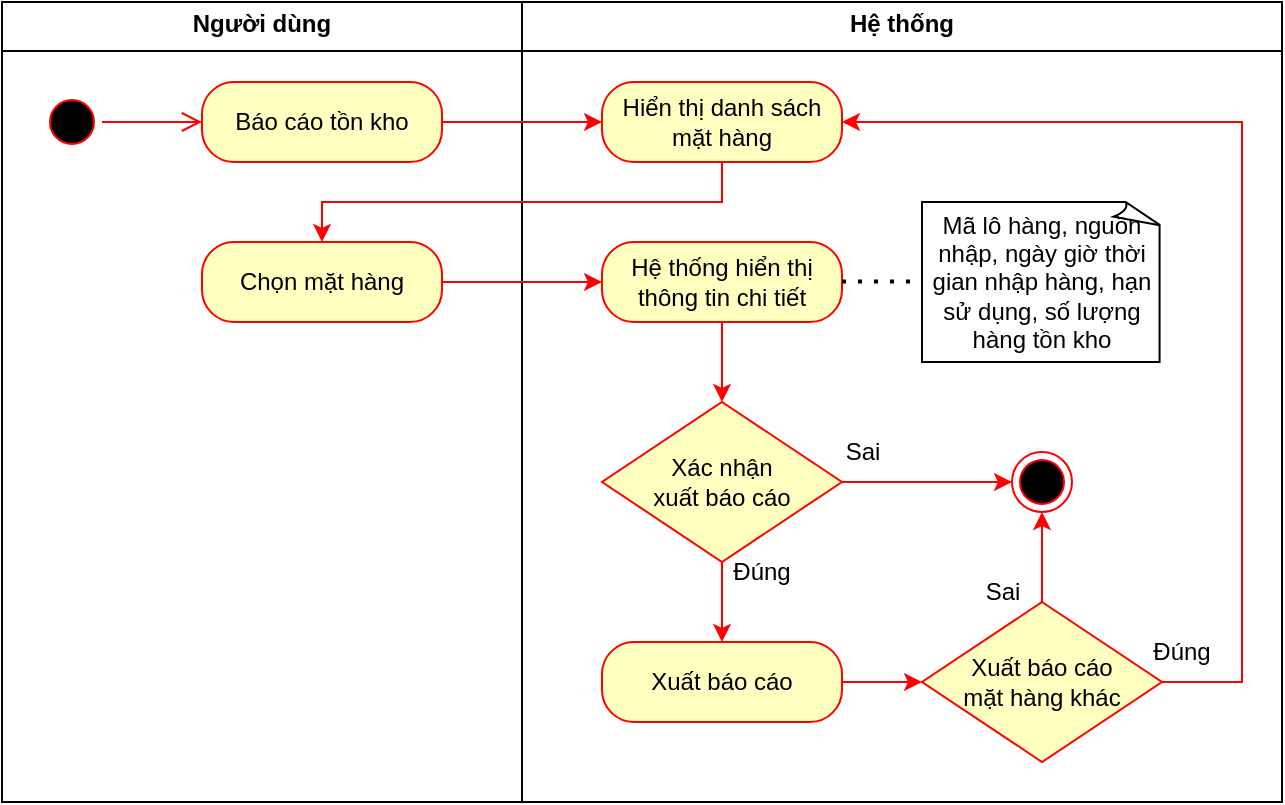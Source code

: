 <mxfile version="26.0.7">
  <diagram name="Page-1" id="pjLopgUQoMTeIaIfxZGK">
    <mxGraphModel dx="1027" dy="440" grid="1" gridSize="10" guides="1" tooltips="1" connect="1" arrows="1" fold="1" page="1" pageScale="1" pageWidth="850" pageHeight="1100" math="0" shadow="0">
      <root>
        <mxCell id="0" />
        <mxCell id="1" parent="0" />
        <mxCell id="1CP6ehA5ngC1CQktgnU9-61" value="&lt;p style=&quot;margin:0px;margin-top:4px;text-align:center;&quot;&gt;&lt;b&gt;Hệ thống&lt;/b&gt;&lt;/p&gt;&lt;hr size=&quot;1&quot; style=&quot;border-style:solid;&quot;&gt;&lt;div style=&quot;height:2px;&quot;&gt;&lt;/div&gt;" style="verticalAlign=top;align=left;overflow=fill;html=1;whiteSpace=wrap;" vertex="1" parent="1">
          <mxGeometry x="260" width="380" height="400" as="geometry" />
        </mxCell>
        <mxCell id="1CP6ehA5ngC1CQktgnU9-59" value="&lt;p style=&quot;margin:0px;margin-top:4px;text-align:center;&quot;&gt;&lt;b&gt;Người dùng&lt;/b&gt;&lt;/p&gt;&lt;hr size=&quot;1&quot; style=&quot;border-style:solid;&quot;&gt;&lt;div style=&quot;height:2px;&quot;&gt;&lt;/div&gt;" style="verticalAlign=top;align=left;overflow=fill;html=1;whiteSpace=wrap;" vertex="1" parent="1">
          <mxGeometry width="260" height="400" as="geometry" />
        </mxCell>
        <mxCell id="1CP6ehA5ngC1CQktgnU9-1" value="" style="ellipse;html=1;shape=startState;fillColor=#000000;strokeColor=#FF0000;" vertex="1" parent="1">
          <mxGeometry x="20" y="45" width="30" height="30" as="geometry" />
        </mxCell>
        <mxCell id="1CP6ehA5ngC1CQktgnU9-2" value="" style="edgeStyle=orthogonalEdgeStyle;html=1;verticalAlign=bottom;endArrow=open;endSize=8;strokeColor=#FF0000;rounded=0;entryX=0;entryY=0.5;entryDx=0;entryDy=0;" edge="1" source="1CP6ehA5ngC1CQktgnU9-1" parent="1" target="1CP6ehA5ngC1CQktgnU9-3">
          <mxGeometry relative="1" as="geometry">
            <mxPoint x="100" y="65" as="targetPoint" />
          </mxGeometry>
        </mxCell>
        <mxCell id="1CP6ehA5ngC1CQktgnU9-41" value="" style="edgeStyle=orthogonalEdgeStyle;rounded=0;orthogonalLoop=1;jettySize=auto;html=1;strokeColor=#FF0000;" edge="1" parent="1" source="1CP6ehA5ngC1CQktgnU9-3" target="1CP6ehA5ngC1CQktgnU9-4">
          <mxGeometry relative="1" as="geometry" />
        </mxCell>
        <mxCell id="1CP6ehA5ngC1CQktgnU9-3" value="Báo cáo tồn kho" style="rounded=1;whiteSpace=wrap;html=1;arcSize=40;fontColor=#000000;fillColor=#ffffc0;strokeColor=#FF0000;" vertex="1" parent="1">
          <mxGeometry x="100" y="40" width="120" height="40" as="geometry" />
        </mxCell>
        <mxCell id="1CP6ehA5ngC1CQktgnU9-19" style="edgeStyle=orthogonalEdgeStyle;rounded=0;orthogonalLoop=1;jettySize=auto;html=1;entryX=0.5;entryY=0;entryDx=0;entryDy=0;strokeColor=#FF0000;" edge="1" parent="1" source="1CP6ehA5ngC1CQktgnU9-4" target="1CP6ehA5ngC1CQktgnU9-5">
          <mxGeometry relative="1" as="geometry">
            <Array as="points">
              <mxPoint x="360" y="100" />
              <mxPoint x="160" y="100" />
            </Array>
          </mxGeometry>
        </mxCell>
        <mxCell id="1CP6ehA5ngC1CQktgnU9-4" value="Hiển thị danh sách mặt hàng" style="rounded=1;whiteSpace=wrap;html=1;arcSize=40;fontColor=#000000;fillColor=#ffffc0;strokeColor=#FF0000;" vertex="1" parent="1">
          <mxGeometry x="300" y="40" width="120" height="40" as="geometry" />
        </mxCell>
        <mxCell id="1CP6ehA5ngC1CQktgnU9-10" value="" style="edgeStyle=orthogonalEdgeStyle;rounded=0;orthogonalLoop=1;jettySize=auto;html=1;strokeColor=#FF0000;" edge="1" parent="1" source="1CP6ehA5ngC1CQktgnU9-5" target="1CP6ehA5ngC1CQktgnU9-6">
          <mxGeometry relative="1" as="geometry" />
        </mxCell>
        <mxCell id="1CP6ehA5ngC1CQktgnU9-5" value="Chọn mặt hàng" style="rounded=1;whiteSpace=wrap;html=1;arcSize=40;fontColor=#000000;fillColor=#ffffc0;strokeColor=#FF0000;" vertex="1" parent="1">
          <mxGeometry x="100" y="120" width="120" height="40" as="geometry" />
        </mxCell>
        <mxCell id="1CP6ehA5ngC1CQktgnU9-21" style="edgeStyle=orthogonalEdgeStyle;rounded=0;orthogonalLoop=1;jettySize=auto;html=1;entryX=0.5;entryY=0;entryDx=0;entryDy=0;strokeColor=#FF0000;" edge="1" parent="1" source="1CP6ehA5ngC1CQktgnU9-6" target="1CP6ehA5ngC1CQktgnU9-20">
          <mxGeometry relative="1" as="geometry">
            <Array as="points">
              <mxPoint x="360" y="190" />
              <mxPoint x="360" y="190" />
            </Array>
          </mxGeometry>
        </mxCell>
        <mxCell id="1CP6ehA5ngC1CQktgnU9-6" value="Hệ thống hiển thị thông tin chi tiết" style="rounded=1;whiteSpace=wrap;html=1;arcSize=40;fontColor=#000000;fillColor=#ffffc0;strokeColor=#FF0000;" vertex="1" parent="1">
          <mxGeometry x="300" y="120" width="120" height="40" as="geometry" />
        </mxCell>
        <mxCell id="1CP6ehA5ngC1CQktgnU9-7" value="Mã lô hàng, nguồn nhập, ngày giờ thời gian nhập hàng, hạn sử dụng, số lượng hàng tồn kho" style="whiteSpace=wrap;html=1;shape=mxgraph.basic.document;align=center;strokeColor=#000000;" vertex="1" parent="1">
          <mxGeometry x="460" y="100" width="120" height="80" as="geometry" />
        </mxCell>
        <mxCell id="1CP6ehA5ngC1CQktgnU9-11" value="" style="endArrow=none;dashed=1;html=1;dashPattern=1 3;strokeWidth=2;rounded=0;strokeColor=#000000;" edge="1" parent="1">
          <mxGeometry width="50" height="50" relative="1" as="geometry">
            <mxPoint x="420" y="139.76" as="sourcePoint" />
            <mxPoint x="460" y="139.76" as="targetPoint" />
            <Array as="points">
              <mxPoint x="440" y="139.76" />
            </Array>
          </mxGeometry>
        </mxCell>
        <mxCell id="1CP6ehA5ngC1CQktgnU9-44" value="" style="edgeStyle=orthogonalEdgeStyle;rounded=0;orthogonalLoop=1;jettySize=auto;html=1;strokeColor=#FF0000;" edge="1" parent="1" source="1CP6ehA5ngC1CQktgnU9-20" target="1CP6ehA5ngC1CQktgnU9-42">
          <mxGeometry relative="1" as="geometry" />
        </mxCell>
        <mxCell id="1CP6ehA5ngC1CQktgnU9-48" value="" style="edgeStyle=orthogonalEdgeStyle;rounded=0;orthogonalLoop=1;jettySize=auto;html=1;strokeColor=#FF0000;" edge="1" parent="1" source="1CP6ehA5ngC1CQktgnU9-20" target="1CP6ehA5ngC1CQktgnU9-47">
          <mxGeometry relative="1" as="geometry" />
        </mxCell>
        <mxCell id="1CP6ehA5ngC1CQktgnU9-20" value="Xác nhận&lt;br&gt;xuất báo cáo" style="rhombus;whiteSpace=wrap;html=1;fontColor=#000000;fillColor=#ffffc0;strokeColor=#FF0000;" vertex="1" parent="1">
          <mxGeometry x="300" y="200" width="120" height="80" as="geometry" />
        </mxCell>
        <mxCell id="1CP6ehA5ngC1CQktgnU9-45" value="" style="edgeStyle=orthogonalEdgeStyle;rounded=0;orthogonalLoop=1;jettySize=auto;html=1;strokeColor=#FF0000;" edge="1" parent="1" source="1CP6ehA5ngC1CQktgnU9-42" target="1CP6ehA5ngC1CQktgnU9-43">
          <mxGeometry relative="1" as="geometry" />
        </mxCell>
        <mxCell id="1CP6ehA5ngC1CQktgnU9-42" value="Xuất báo cáo" style="rounded=1;whiteSpace=wrap;html=1;arcSize=40;fontColor=#000000;fillColor=#ffffc0;strokeColor=#FF0000;" vertex="1" parent="1">
          <mxGeometry x="300" y="320" width="120" height="40" as="geometry" />
        </mxCell>
        <mxCell id="1CP6ehA5ngC1CQktgnU9-46" style="edgeStyle=orthogonalEdgeStyle;rounded=0;orthogonalLoop=1;jettySize=auto;html=1;entryX=1;entryY=0.5;entryDx=0;entryDy=0;strokeColor=#FF0000;" edge="1" parent="1" source="1CP6ehA5ngC1CQktgnU9-43" target="1CP6ehA5ngC1CQktgnU9-4">
          <mxGeometry relative="1" as="geometry">
            <Array as="points">
              <mxPoint x="620" y="340" />
              <mxPoint x="620" y="60" />
            </Array>
          </mxGeometry>
        </mxCell>
        <mxCell id="1CP6ehA5ngC1CQktgnU9-49" value="" style="edgeStyle=orthogonalEdgeStyle;rounded=0;orthogonalLoop=1;jettySize=auto;html=1;strokeColor=#FF0000;" edge="1" parent="1" source="1CP6ehA5ngC1CQktgnU9-43" target="1CP6ehA5ngC1CQktgnU9-47">
          <mxGeometry relative="1" as="geometry" />
        </mxCell>
        <mxCell id="1CP6ehA5ngC1CQktgnU9-43" value="Xuất báo cáo&lt;br&gt;mặt hàng khác" style="rhombus;whiteSpace=wrap;html=1;fontColor=#000000;fillColor=#ffffc0;strokeColor=#FF0000;" vertex="1" parent="1">
          <mxGeometry x="460" y="300" width="120" height="80" as="geometry" />
        </mxCell>
        <mxCell id="1CP6ehA5ngC1CQktgnU9-47" value="" style="ellipse;html=1;shape=endState;fillColor=#000000;strokeColor=#FF0000;" vertex="1" parent="1">
          <mxGeometry x="505" y="225" width="30" height="30" as="geometry" />
        </mxCell>
        <mxCell id="1CP6ehA5ngC1CQktgnU9-54" value="Đúng" style="text;html=1;align=center;verticalAlign=middle;whiteSpace=wrap;rounded=0;fontFamily=Helvetica;fontSize=12;fontColor=#000000;" vertex="1" parent="1">
          <mxGeometry x="350" y="270" width="60" height="30" as="geometry" />
        </mxCell>
        <mxCell id="1CP6ehA5ngC1CQktgnU9-55" value="Đúng" style="text;html=1;align=center;verticalAlign=middle;whiteSpace=wrap;rounded=0;fontFamily=Helvetica;fontSize=12;fontColor=#000000;" vertex="1" parent="1">
          <mxGeometry x="560" y="310" width="60" height="30" as="geometry" />
        </mxCell>
        <mxCell id="1CP6ehA5ngC1CQktgnU9-56" value="Sai" style="text;html=1;align=center;verticalAlign=middle;resizable=0;points=[];autosize=1;strokeColor=none;fillColor=none;" vertex="1" parent="1">
          <mxGeometry x="410" y="210" width="40" height="30" as="geometry" />
        </mxCell>
        <mxCell id="1CP6ehA5ngC1CQktgnU9-57" value="Sai" style="text;html=1;align=center;verticalAlign=middle;resizable=0;points=[];autosize=1;strokeColor=none;fillColor=none;" vertex="1" parent="1">
          <mxGeometry x="480" y="280" width="40" height="30" as="geometry" />
        </mxCell>
      </root>
    </mxGraphModel>
  </diagram>
</mxfile>
